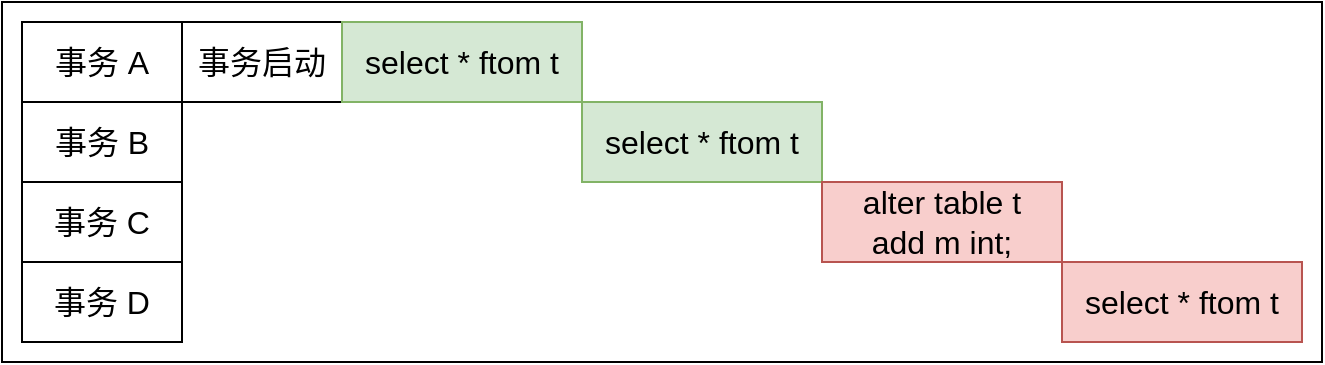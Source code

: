 <mxfile version="17.4.2" type="device"><diagram id="g7C-BK3UmRIq7g_UeUAS" name="第 1 页"><mxGraphModel dx="1088" dy="843" grid="1" gridSize="10" guides="0" tooltips="1" connect="1" arrows="0" fold="1" page="1" pageScale="1" pageWidth="827" pageHeight="1169" math="0" shadow="0"><root><mxCell id="0"/><mxCell id="1" parent="0"/><mxCell id="tbO_QbFST4obYCad1nUH-12" value="" style="group" vertex="1" connectable="0" parent="1"><mxGeometry x="130" y="120" width="660" height="180" as="geometry"/></mxCell><mxCell id="tbO_QbFST4obYCad1nUH-1" value="事务 A" style="rounded=0;whiteSpace=wrap;html=1;fillColor=none;fontSize=16;" vertex="1" parent="tbO_QbFST4obYCad1nUH-12"><mxGeometry x="10" y="10" width="80" height="40" as="geometry"/></mxCell><mxCell id="tbO_QbFST4obYCad1nUH-2" value="事务 B" style="rounded=0;whiteSpace=wrap;html=1;fillColor=none;fontSize=16;" vertex="1" parent="tbO_QbFST4obYCad1nUH-12"><mxGeometry x="10" y="50" width="80" height="40" as="geometry"/></mxCell><mxCell id="tbO_QbFST4obYCad1nUH-3" value="事务 C" style="rounded=0;whiteSpace=wrap;html=1;fillColor=none;fontSize=16;" vertex="1" parent="tbO_QbFST4obYCad1nUH-12"><mxGeometry x="10" y="90" width="80" height="40" as="geometry"/></mxCell><mxCell id="tbO_QbFST4obYCad1nUH-4" value="事务 D" style="rounded=0;whiteSpace=wrap;html=1;fillColor=none;fontSize=16;" vertex="1" parent="tbO_QbFST4obYCad1nUH-12"><mxGeometry x="10" y="130" width="80" height="40" as="geometry"/></mxCell><mxCell id="tbO_QbFST4obYCad1nUH-5" value="事务启动" style="rounded=0;whiteSpace=wrap;html=1;fillColor=none;fontSize=16;" vertex="1" parent="tbO_QbFST4obYCad1nUH-12"><mxGeometry x="90" y="10" width="80" height="40" as="geometry"/></mxCell><mxCell id="tbO_QbFST4obYCad1nUH-7" value="select * ftom t" style="rounded=0;whiteSpace=wrap;html=1;fillColor=#d5e8d4;fontSize=16;strokeColor=#82b366;" vertex="1" parent="tbO_QbFST4obYCad1nUH-12"><mxGeometry x="170" y="10" width="120" height="40" as="geometry"/></mxCell><mxCell id="tbO_QbFST4obYCad1nUH-8" value="select * ftom t" style="rounded=0;whiteSpace=wrap;html=1;fillColor=#d5e8d4;fontSize=16;strokeColor=#82b366;" vertex="1" parent="tbO_QbFST4obYCad1nUH-12"><mxGeometry x="290" y="50" width="120" height="40" as="geometry"/></mxCell><mxCell id="tbO_QbFST4obYCad1nUH-9" value="alter table t &lt;br&gt;add m int;" style="rounded=0;whiteSpace=wrap;html=1;fillColor=#f8cecc;fontSize=16;strokeColor=#b85450;" vertex="1" parent="tbO_QbFST4obYCad1nUH-12"><mxGeometry x="410" y="90" width="120" height="40" as="geometry"/></mxCell><mxCell id="tbO_QbFST4obYCad1nUH-10" value="select * ftom t" style="rounded=0;whiteSpace=wrap;html=1;fillColor=#f8cecc;fontSize=16;strokeColor=#b85450;" vertex="1" parent="tbO_QbFST4obYCad1nUH-12"><mxGeometry x="530" y="130" width="120" height="40" as="geometry"/></mxCell><mxCell id="tbO_QbFST4obYCad1nUH-11" value="" style="rounded=0;whiteSpace=wrap;html=1;fontSize=16;fillColor=none;" vertex="1" parent="tbO_QbFST4obYCad1nUH-12"><mxGeometry width="660" height="180" as="geometry"/></mxCell></root></mxGraphModel></diagram></mxfile>